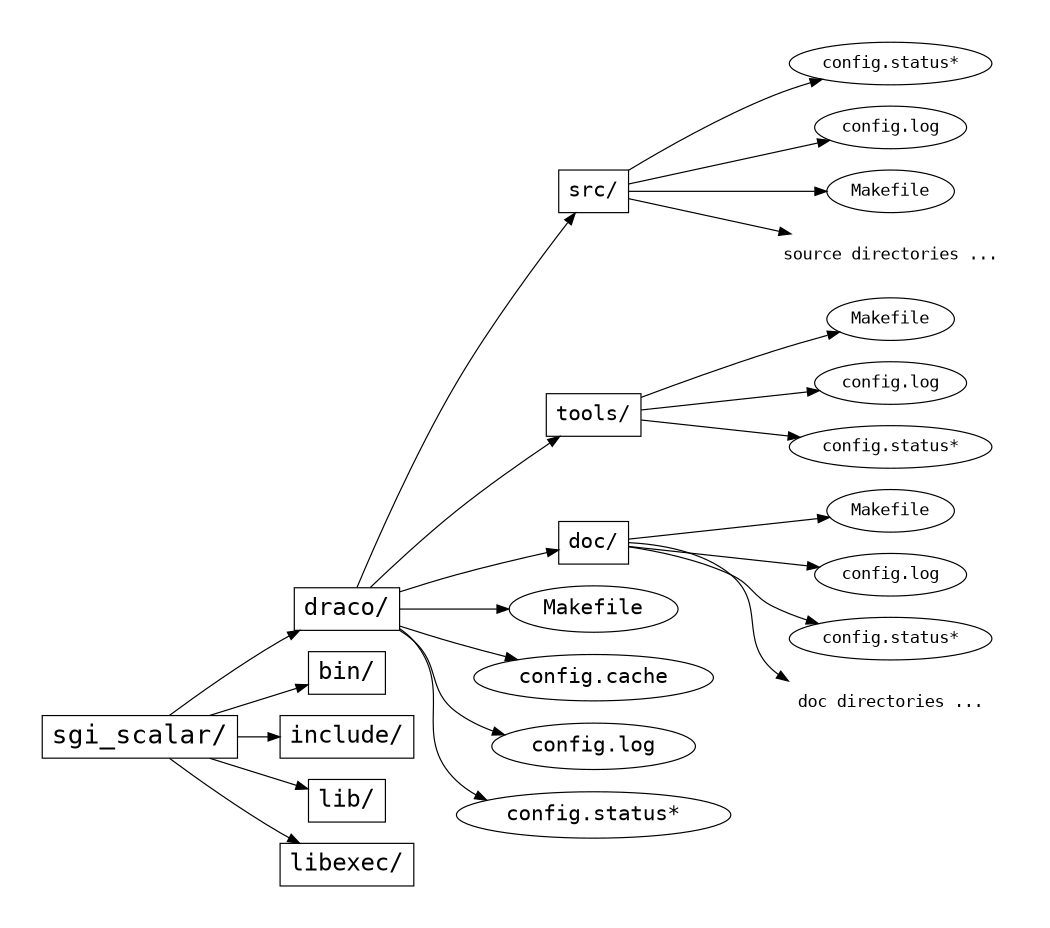 /* Time-stamp: <99/02/01 16:18:21 tme> */

digraph build_tree {
  /* graph attributes */
    center=1;
    margin=".25,.25";
    size="6.5,9";
    rankdir=LR;
    
  /* main directories */

    node [fontname=Courier];

  /* .. level */

    sgi [label="sgi_scalar/", fontsize=22, shape=box];
    
  /* sgi_scalar level */

    draco   [label="draco/", fontsize=20, shape=box];
    bin     [label="bin/", fontsize=20, shape=box];
    include [label="include/", fontsize=20, shape=box];
    lib     [label="lib/", fontsize=20, shape=box];
    libexe  [label="libexec/", fontsize=20, shape=box];

  /* draco/ level */
    node [fontsize=18];
    {
      /* directories */
	node   [shape=box];
	src    [label="src/"];
	tools  [label="tools/"];
	doc    [label="doc/"];

      /* files */
	node       [shape=ellipse];
	draco_make [label="Makefile"];
	draco_cach [label="config.cache"];
	draco_log  [label="config.log"];
	draco_stat [label="config.status*"];
    }
    
  /* draco/<dir> */
    node [fontsize=14];
    {
      /* src */
	node    [shape=ellipse];
	src_cs  [label="config.status*"];
	src_cl  [label="config.log"];
	src_m   [label="Makefile"];

	src_files [label="source directories ...", shape=plaintext];

      /* tools */
	node     [shape=ellipse];
	tools_m  [label="Makefile"];
	tools_cl [label="config.log"];
	tools_cs [label="config.status*"];

      /* doc */
	node   [shape=ellipse];
	doc_m  [label="Makefile"];
	doc_cl [label="config.log"];
	doc_cs [label="config.status*"];

	doc_files [label="doc directories ...", shape=plaintext];
    }
    
  /* tree */

    sgi -> {draco include lib bin libexe};
    draco -> {src tools doc draco_make draco_cach draco_log draco_stat};
    src -> {src_cs src_cl src_m src_files};
    tools -> {tools_m tools_cl tools_cs};
    doc -> {doc_m doc_cl doc_cs doc_files};
}
